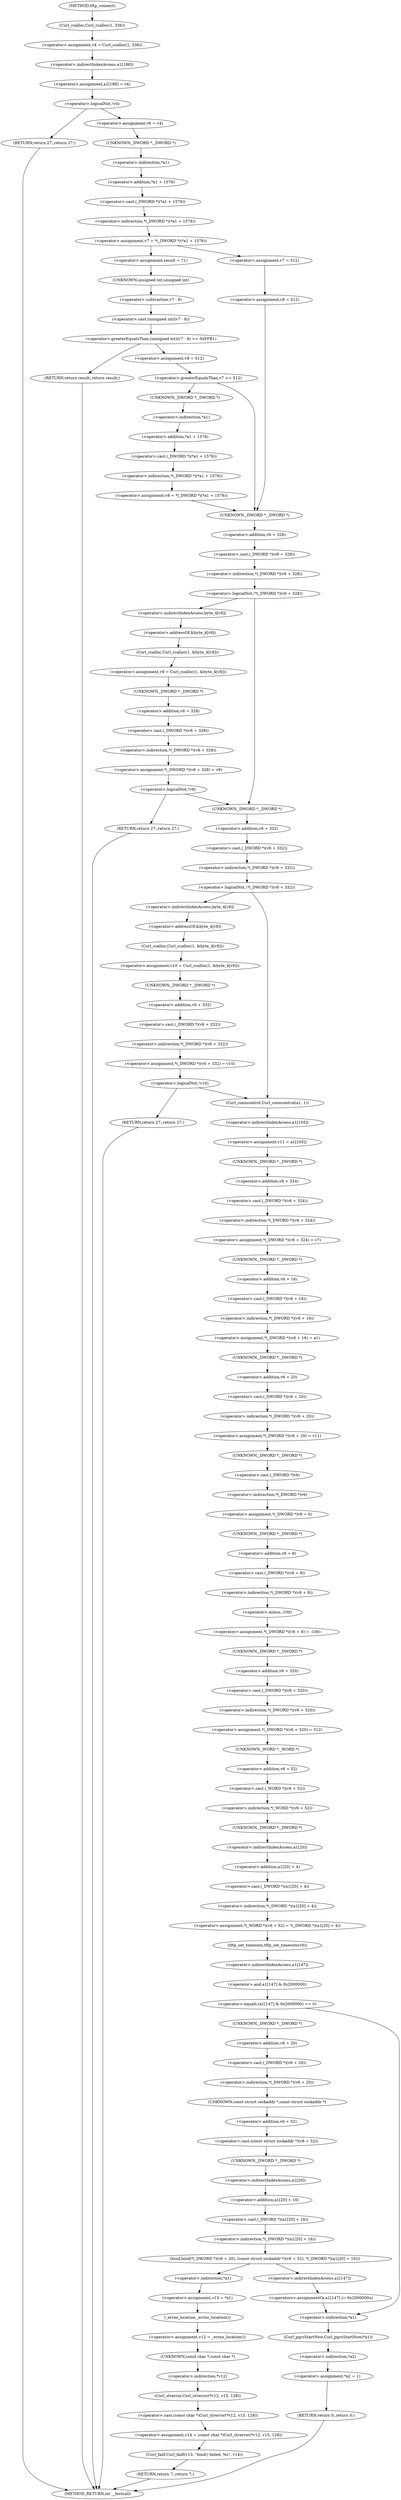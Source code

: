 digraph tftp_connect {  
"1000129" [label = "(<operator>.assignment,v4 = Curl_ccalloc(1, 336))" ]
"1000131" [label = "(Curl_ccalloc,Curl_ccalloc(1, 336))" ]
"1000134" [label = "(<operator>.assignment,a1[188] = v4)" ]
"1000135" [label = "(<operator>.indirectIndexAccess,a1[188])" ]
"1000140" [label = "(<operator>.logicalNot,!v4)" ]
"1000142" [label = "(RETURN,return 27;,return 27;)" ]
"1000144" [label = "(<operator>.assignment,v6 = v4)" ]
"1000147" [label = "(<operator>.assignment,v7 = *(_DWORD *)(*a1 + 1576))" ]
"1000149" [label = "(<operator>.indirection,*(_DWORD *)(*a1 + 1576))" ]
"1000150" [label = "(<operator>.cast,(_DWORD *)(*a1 + 1576))" ]
"1000151" [label = "(UNKNOWN,_DWORD *,_DWORD *)" ]
"1000152" [label = "(<operator>.addition,*a1 + 1576)" ]
"1000153" [label = "(<operator>.indirection,*a1)" ]
"1000159" [label = "(<operator>.assignment,result = 71)" ]
"1000163" [label = "(<operator>.greaterEqualsThan,(unsigned int)(v7 - 8) >= 0xFFB1)" ]
"1000164" [label = "(<operator>.cast,(unsigned int)(v7 - 8))" ]
"1000165" [label = "(UNKNOWN,unsigned int,unsigned int)" ]
"1000166" [label = "(<operator>.subtraction,v7 - 8)" ]
"1000170" [label = "(RETURN,return result;,return result;)" ]
"1000172" [label = "(<operator>.assignment,v8 = 512)" ]
"1000176" [label = "(<operator>.greaterEqualsThan,v7 >= 512)" ]
"1000179" [label = "(<operator>.assignment,v8 = *(_DWORD *)(*a1 + 1576))" ]
"1000181" [label = "(<operator>.indirection,*(_DWORD *)(*a1 + 1576))" ]
"1000182" [label = "(<operator>.cast,(_DWORD *)(*a1 + 1576))" ]
"1000183" [label = "(UNKNOWN,_DWORD *,_DWORD *)" ]
"1000184" [label = "(<operator>.addition,*a1 + 1576)" ]
"1000185" [label = "(<operator>.indirection,*a1)" ]
"1000190" [label = "(<operator>.assignment,v7 = 512)" ]
"1000193" [label = "(<operator>.assignment,v8 = 512)" ]
"1000197" [label = "(<operator>.logicalNot,!*(_DWORD *)(v6 + 328))" ]
"1000198" [label = "(<operator>.indirection,*(_DWORD *)(v6 + 328))" ]
"1000199" [label = "(<operator>.cast,(_DWORD *)(v6 + 328))" ]
"1000200" [label = "(UNKNOWN,_DWORD *,_DWORD *)" ]
"1000201" [label = "(<operator>.addition,v6 + 328)" ]
"1000205" [label = "(<operator>.assignment,v9 = Curl_ccalloc(1, &byte_4[v8]))" ]
"1000207" [label = "(Curl_ccalloc,Curl_ccalloc(1, &byte_4[v8]))" ]
"1000209" [label = "(<operator>.addressOf,&byte_4[v8])" ]
"1000210" [label = "(<operator>.indirectIndexAccess,byte_4[v8])" ]
"1000213" [label = "(<operator>.assignment,*(_DWORD *)(v6 + 328) = v9)" ]
"1000214" [label = "(<operator>.indirection,*(_DWORD *)(v6 + 328))" ]
"1000215" [label = "(<operator>.cast,(_DWORD *)(v6 + 328))" ]
"1000216" [label = "(UNKNOWN,_DWORD *,_DWORD *)" ]
"1000217" [label = "(<operator>.addition,v6 + 328)" ]
"1000222" [label = "(<operator>.logicalNot,!v9)" ]
"1000224" [label = "(RETURN,return 27;,return 27;)" ]
"1000227" [label = "(<operator>.logicalNot,!*(_DWORD *)(v6 + 332))" ]
"1000228" [label = "(<operator>.indirection,*(_DWORD *)(v6 + 332))" ]
"1000229" [label = "(<operator>.cast,(_DWORD *)(v6 + 332))" ]
"1000230" [label = "(UNKNOWN,_DWORD *,_DWORD *)" ]
"1000231" [label = "(<operator>.addition,v6 + 332)" ]
"1000235" [label = "(<operator>.assignment,v10 = Curl_ccalloc(1, &byte_4[v8]))" ]
"1000237" [label = "(Curl_ccalloc,Curl_ccalloc(1, &byte_4[v8]))" ]
"1000239" [label = "(<operator>.addressOf,&byte_4[v8])" ]
"1000240" [label = "(<operator>.indirectIndexAccess,byte_4[v8])" ]
"1000243" [label = "(<operator>.assignment,*(_DWORD *)(v6 + 332) = v10)" ]
"1000244" [label = "(<operator>.indirection,*(_DWORD *)(v6 + 332))" ]
"1000245" [label = "(<operator>.cast,(_DWORD *)(v6 + 332))" ]
"1000246" [label = "(UNKNOWN,_DWORD *,_DWORD *)" ]
"1000247" [label = "(<operator>.addition,v6 + 332)" ]
"1000252" [label = "(<operator>.logicalNot,!v10)" ]
"1000254" [label = "(RETURN,return 27;,return 27;)" ]
"1000256" [label = "(Curl_conncontrol,Curl_conncontrol(a1, 1))" ]
"1000259" [label = "(<operator>.assignment,v11 = a1[105])" ]
"1000261" [label = "(<operator>.indirectIndexAccess,a1[105])" ]
"1000264" [label = "(<operator>.assignment,*(_DWORD *)(v6 + 324) = v7)" ]
"1000265" [label = "(<operator>.indirection,*(_DWORD *)(v6 + 324))" ]
"1000266" [label = "(<operator>.cast,(_DWORD *)(v6 + 324))" ]
"1000267" [label = "(UNKNOWN,_DWORD *,_DWORD *)" ]
"1000268" [label = "(<operator>.addition,v6 + 324)" ]
"1000272" [label = "(<operator>.assignment,*(_DWORD *)(v6 + 16) = a1)" ]
"1000273" [label = "(<operator>.indirection,*(_DWORD *)(v6 + 16))" ]
"1000274" [label = "(<operator>.cast,(_DWORD *)(v6 + 16))" ]
"1000275" [label = "(UNKNOWN,_DWORD *,_DWORD *)" ]
"1000276" [label = "(<operator>.addition,v6 + 16)" ]
"1000280" [label = "(<operator>.assignment,*(_DWORD *)(v6 + 20) = v11)" ]
"1000281" [label = "(<operator>.indirection,*(_DWORD *)(v6 + 20))" ]
"1000282" [label = "(<operator>.cast,(_DWORD *)(v6 + 20))" ]
"1000283" [label = "(UNKNOWN,_DWORD *,_DWORD *)" ]
"1000284" [label = "(<operator>.addition,v6 + 20)" ]
"1000288" [label = "(<operator>.assignment,*(_DWORD *)v6 = 0)" ]
"1000289" [label = "(<operator>.indirection,*(_DWORD *)v6)" ]
"1000290" [label = "(<operator>.cast,(_DWORD *)v6)" ]
"1000291" [label = "(UNKNOWN,_DWORD *,_DWORD *)" ]
"1000294" [label = "(<operator>.assignment,*(_DWORD *)(v6 + 8) = -100)" ]
"1000295" [label = "(<operator>.indirection,*(_DWORD *)(v6 + 8))" ]
"1000296" [label = "(<operator>.cast,(_DWORD *)(v6 + 8))" ]
"1000297" [label = "(UNKNOWN,_DWORD *,_DWORD *)" ]
"1000298" [label = "(<operator>.addition,v6 + 8)" ]
"1000301" [label = "(<operator>.minus,-100)" ]
"1000303" [label = "(<operator>.assignment,*(_DWORD *)(v6 + 320) = 512)" ]
"1000304" [label = "(<operator>.indirection,*(_DWORD *)(v6 + 320))" ]
"1000305" [label = "(<operator>.cast,(_DWORD *)(v6 + 320))" ]
"1000306" [label = "(UNKNOWN,_DWORD *,_DWORD *)" ]
"1000307" [label = "(<operator>.addition,v6 + 320)" ]
"1000311" [label = "(<operator>.assignment,*(_WORD *)(v6 + 52) = *(_DWORD *)(a1[20] + 4))" ]
"1000312" [label = "(<operator>.indirection,*(_WORD *)(v6 + 52))" ]
"1000313" [label = "(<operator>.cast,(_WORD *)(v6 + 52))" ]
"1000314" [label = "(UNKNOWN,_WORD *,_WORD *)" ]
"1000315" [label = "(<operator>.addition,v6 + 52)" ]
"1000318" [label = "(<operator>.indirection,*(_DWORD *)(a1[20] + 4))" ]
"1000319" [label = "(<operator>.cast,(_DWORD *)(a1[20] + 4))" ]
"1000320" [label = "(UNKNOWN,_DWORD *,_DWORD *)" ]
"1000321" [label = "(<operator>.addition,a1[20] + 4)" ]
"1000322" [label = "(<operator>.indirectIndexAccess,a1[20])" ]
"1000326" [label = "(tftp_set_timeouts,tftp_set_timeouts(v6))" ]
"1000329" [label = "(<operator>.equals,(a1[147] & 0x2000000) == 0)" ]
"1000330" [label = "(<operator>.and,a1[147] & 0x2000000)" ]
"1000331" [label = "(<operator>.indirectIndexAccess,a1[147])" ]
"1000338" [label = "(bind,bind(*(_DWORD *)(v6 + 20), (const struct sockaddr *)(v6 + 52), *(_DWORD *)(a1[20] + 16)))" ]
"1000339" [label = "(<operator>.indirection,*(_DWORD *)(v6 + 20))" ]
"1000340" [label = "(<operator>.cast,(_DWORD *)(v6 + 20))" ]
"1000341" [label = "(UNKNOWN,_DWORD *,_DWORD *)" ]
"1000342" [label = "(<operator>.addition,v6 + 20)" ]
"1000345" [label = "(<operator>.cast,(const struct sockaddr *)(v6 + 52))" ]
"1000346" [label = "(UNKNOWN,const struct sockaddr *,const struct sockaddr *)" ]
"1000347" [label = "(<operator>.addition,v6 + 52)" ]
"1000350" [label = "(<operator>.indirection,*(_DWORD *)(a1[20] + 16))" ]
"1000351" [label = "(<operator>.cast,(_DWORD *)(a1[20] + 16))" ]
"1000352" [label = "(UNKNOWN,_DWORD *,_DWORD *)" ]
"1000353" [label = "(<operator>.addition,a1[20] + 16)" ]
"1000354" [label = "(<operator>.indirectIndexAccess,a1[20])" ]
"1000359" [label = "(<operator>.assignment,v13 = *a1)" ]
"1000361" [label = "(<operator>.indirection,*a1)" ]
"1000363" [label = "(<operator>.assignment,v12 = _errno_location())" ]
"1000365" [label = "(_errno_location,_errno_location())" ]
"1000366" [label = "(<operator>.assignment,v14 = (const char *)Curl_strerror(*v12, v15, 128))" ]
"1000368" [label = "(<operator>.cast,(const char *)Curl_strerror(*v12, v15, 128))" ]
"1000369" [label = "(UNKNOWN,const char *,const char *)" ]
"1000370" [label = "(Curl_strerror,Curl_strerror(*v12, v15, 128))" ]
"1000371" [label = "(<operator>.indirection,*v12)" ]
"1000375" [label = "(Curl_failf,Curl_failf(v13, \"bind() failed; %s\", v14))" ]
"1000379" [label = "(RETURN,return 7;,return 7;)" ]
"1000381" [label = "(<operators>.assignmentOr,a1[147] |= 0x2000000u)" ]
"1000382" [label = "(<operator>.indirectIndexAccess,a1[147])" ]
"1000386" [label = "(Curl_pgrsStartNow,Curl_pgrsStartNow(*a1))" ]
"1000387" [label = "(<operator>.indirection,*a1)" ]
"1000389" [label = "(<operator>.assignment,*a2 = 1)" ]
"1000390" [label = "(<operator>.indirection,*a2)" ]
"1000393" [label = "(RETURN,return 0;,return 0;)" ]
"1000113" [label = "(METHOD,tftp_connect)" ]
"1000395" [label = "(METHOD_RETURN,int __fastcall)" ]
  "1000129" -> "1000135" 
  "1000131" -> "1000129" 
  "1000134" -> "1000140" 
  "1000135" -> "1000134" 
  "1000140" -> "1000142" 
  "1000140" -> "1000144" 
  "1000142" -> "1000395" 
  "1000144" -> "1000151" 
  "1000147" -> "1000159" 
  "1000147" -> "1000190" 
  "1000149" -> "1000147" 
  "1000150" -> "1000149" 
  "1000151" -> "1000153" 
  "1000152" -> "1000150" 
  "1000153" -> "1000152" 
  "1000159" -> "1000165" 
  "1000163" -> "1000170" 
  "1000163" -> "1000172" 
  "1000164" -> "1000163" 
  "1000165" -> "1000166" 
  "1000166" -> "1000164" 
  "1000170" -> "1000395" 
  "1000172" -> "1000176" 
  "1000176" -> "1000200" 
  "1000176" -> "1000183" 
  "1000179" -> "1000200" 
  "1000181" -> "1000179" 
  "1000182" -> "1000181" 
  "1000183" -> "1000185" 
  "1000184" -> "1000182" 
  "1000185" -> "1000184" 
  "1000190" -> "1000193" 
  "1000193" -> "1000200" 
  "1000197" -> "1000230" 
  "1000197" -> "1000210" 
  "1000198" -> "1000197" 
  "1000199" -> "1000198" 
  "1000200" -> "1000201" 
  "1000201" -> "1000199" 
  "1000205" -> "1000216" 
  "1000207" -> "1000205" 
  "1000209" -> "1000207" 
  "1000210" -> "1000209" 
  "1000213" -> "1000222" 
  "1000214" -> "1000213" 
  "1000215" -> "1000214" 
  "1000216" -> "1000217" 
  "1000217" -> "1000215" 
  "1000222" -> "1000230" 
  "1000222" -> "1000224" 
  "1000224" -> "1000395" 
  "1000227" -> "1000240" 
  "1000227" -> "1000256" 
  "1000228" -> "1000227" 
  "1000229" -> "1000228" 
  "1000230" -> "1000231" 
  "1000231" -> "1000229" 
  "1000235" -> "1000246" 
  "1000237" -> "1000235" 
  "1000239" -> "1000237" 
  "1000240" -> "1000239" 
  "1000243" -> "1000252" 
  "1000244" -> "1000243" 
  "1000245" -> "1000244" 
  "1000246" -> "1000247" 
  "1000247" -> "1000245" 
  "1000252" -> "1000254" 
  "1000252" -> "1000256" 
  "1000254" -> "1000395" 
  "1000256" -> "1000261" 
  "1000259" -> "1000267" 
  "1000261" -> "1000259" 
  "1000264" -> "1000275" 
  "1000265" -> "1000264" 
  "1000266" -> "1000265" 
  "1000267" -> "1000268" 
  "1000268" -> "1000266" 
  "1000272" -> "1000283" 
  "1000273" -> "1000272" 
  "1000274" -> "1000273" 
  "1000275" -> "1000276" 
  "1000276" -> "1000274" 
  "1000280" -> "1000291" 
  "1000281" -> "1000280" 
  "1000282" -> "1000281" 
  "1000283" -> "1000284" 
  "1000284" -> "1000282" 
  "1000288" -> "1000297" 
  "1000289" -> "1000288" 
  "1000290" -> "1000289" 
  "1000291" -> "1000290" 
  "1000294" -> "1000306" 
  "1000295" -> "1000301" 
  "1000296" -> "1000295" 
  "1000297" -> "1000298" 
  "1000298" -> "1000296" 
  "1000301" -> "1000294" 
  "1000303" -> "1000314" 
  "1000304" -> "1000303" 
  "1000305" -> "1000304" 
  "1000306" -> "1000307" 
  "1000307" -> "1000305" 
  "1000311" -> "1000326" 
  "1000312" -> "1000320" 
  "1000313" -> "1000312" 
  "1000314" -> "1000315" 
  "1000315" -> "1000313" 
  "1000318" -> "1000311" 
  "1000319" -> "1000318" 
  "1000320" -> "1000322" 
  "1000321" -> "1000319" 
  "1000322" -> "1000321" 
  "1000326" -> "1000331" 
  "1000329" -> "1000341" 
  "1000329" -> "1000387" 
  "1000330" -> "1000329" 
  "1000331" -> "1000330" 
  "1000338" -> "1000361" 
  "1000338" -> "1000382" 
  "1000339" -> "1000346" 
  "1000340" -> "1000339" 
  "1000341" -> "1000342" 
  "1000342" -> "1000340" 
  "1000345" -> "1000352" 
  "1000346" -> "1000347" 
  "1000347" -> "1000345" 
  "1000350" -> "1000338" 
  "1000351" -> "1000350" 
  "1000352" -> "1000354" 
  "1000353" -> "1000351" 
  "1000354" -> "1000353" 
  "1000359" -> "1000365" 
  "1000361" -> "1000359" 
  "1000363" -> "1000369" 
  "1000365" -> "1000363" 
  "1000366" -> "1000375" 
  "1000368" -> "1000366" 
  "1000369" -> "1000371" 
  "1000370" -> "1000368" 
  "1000371" -> "1000370" 
  "1000375" -> "1000379" 
  "1000379" -> "1000395" 
  "1000381" -> "1000387" 
  "1000382" -> "1000381" 
  "1000386" -> "1000390" 
  "1000387" -> "1000386" 
  "1000389" -> "1000393" 
  "1000390" -> "1000389" 
  "1000393" -> "1000395" 
  "1000113" -> "1000131" 
}

